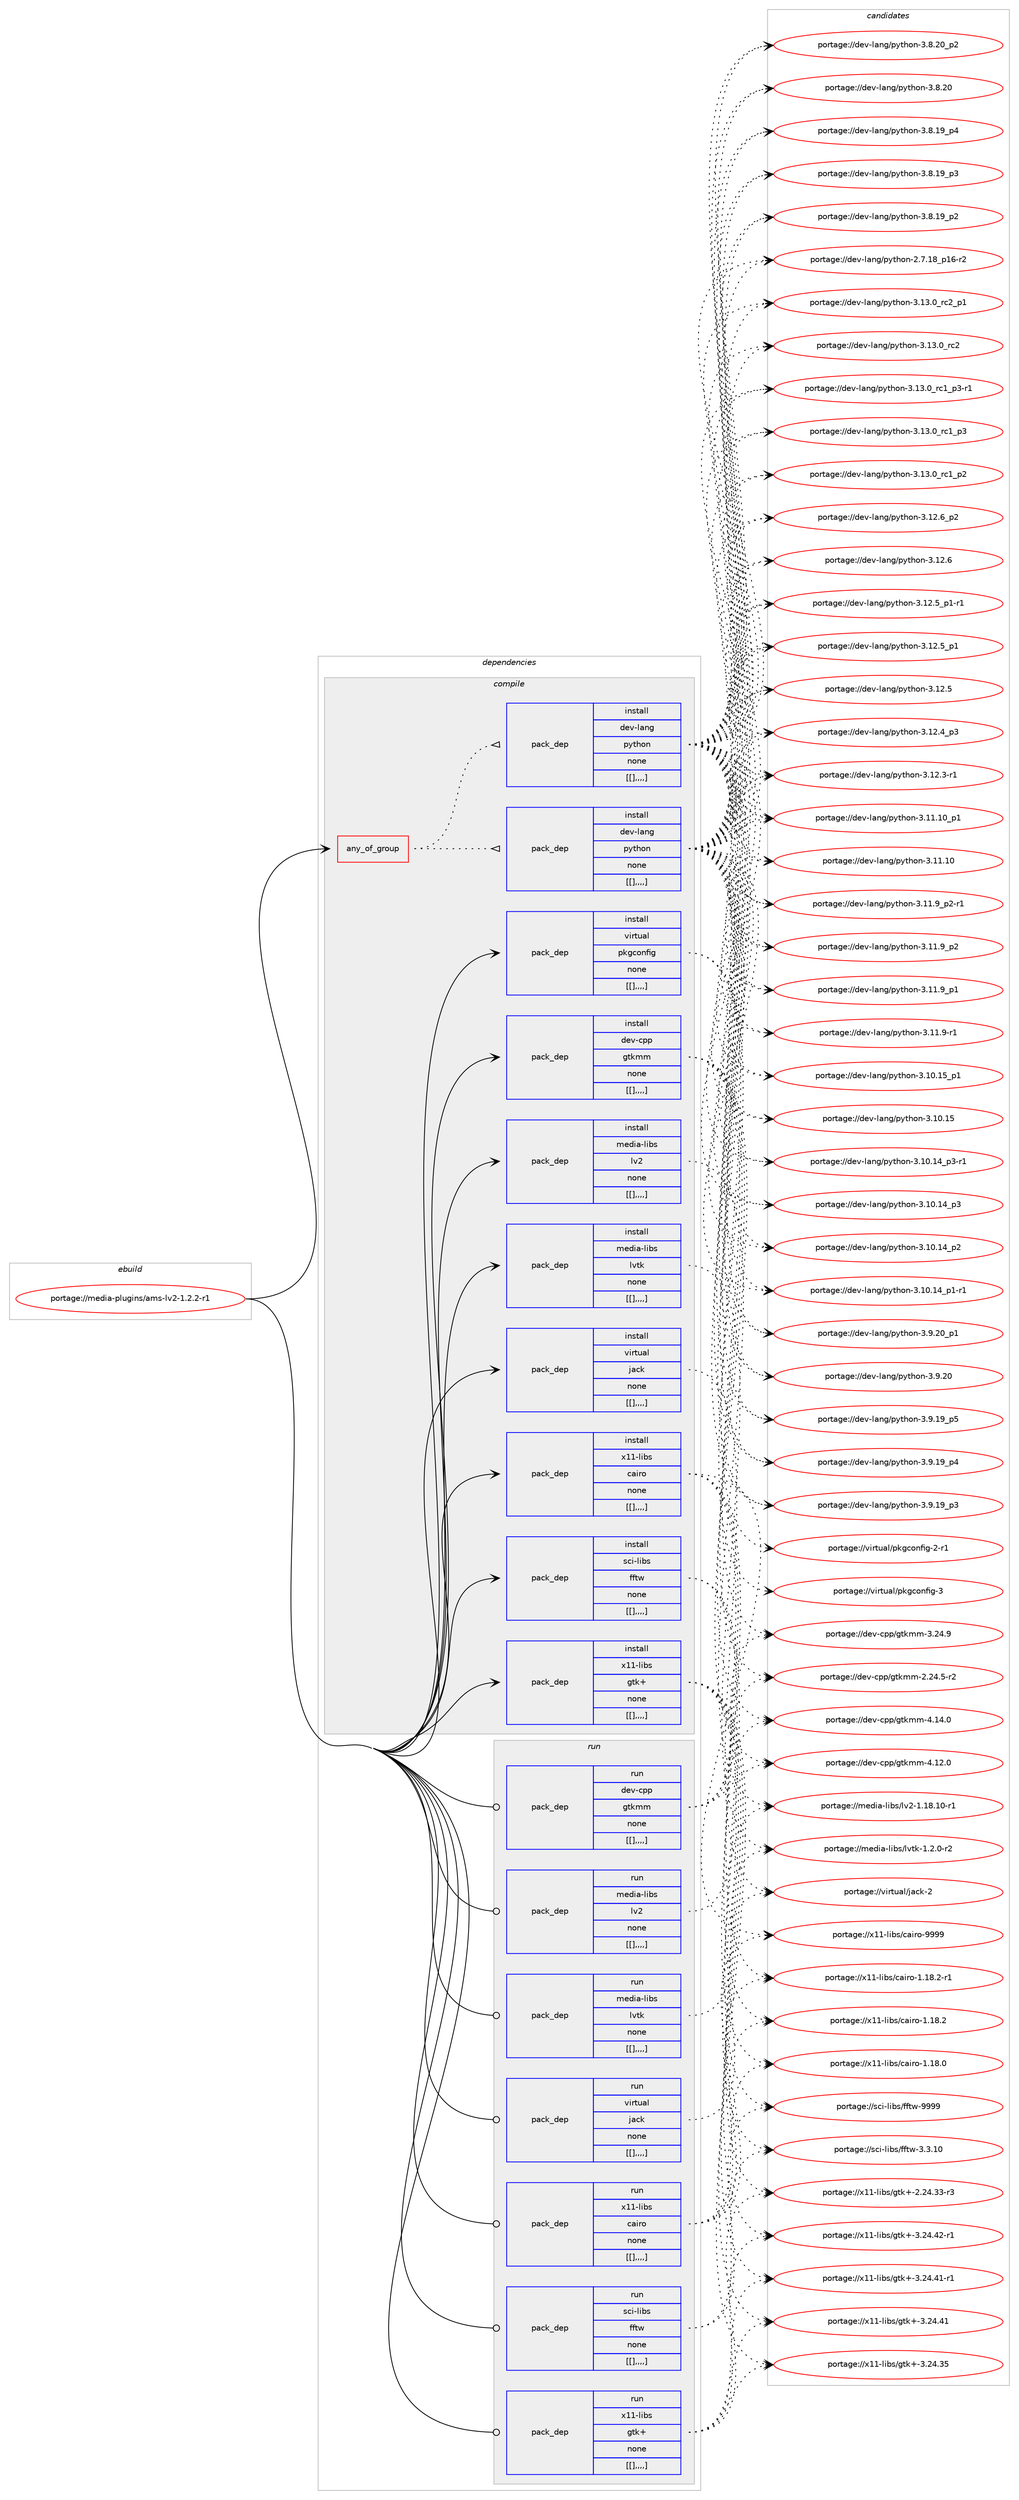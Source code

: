 digraph prolog {

# *************
# Graph options
# *************

newrank=true;
concentrate=true;
compound=true;
graph [rankdir=LR,fontname=Helvetica,fontsize=10,ranksep=1.5];#, ranksep=2.5, nodesep=0.2];
edge  [arrowhead=vee];
node  [fontname=Helvetica,fontsize=10];

# **********
# The ebuild
# **********

subgraph cluster_leftcol {
color=gray;
label=<<i>ebuild</i>>;
id [label="portage://media-plugins/ams-lv2-1.2.2-r1", color=red, width=4, href="../media-plugins/ams-lv2-1.2.2-r1.svg"];
}

# ****************
# The dependencies
# ****************

subgraph cluster_midcol {
color=gray;
label=<<i>dependencies</i>>;
subgraph cluster_compile {
fillcolor="#eeeeee";
style=filled;
label=<<i>compile</i>>;
subgraph any2268 {
dependency318291 [label=<<TABLE BORDER="0" CELLBORDER="1" CELLSPACING="0" CELLPADDING="4"><TR><TD CELLPADDING="10">any_of_group</TD></TR></TABLE>>, shape=none, color=red];subgraph pack233857 {
dependency318292 [label=<<TABLE BORDER="0" CELLBORDER="1" CELLSPACING="0" CELLPADDING="4" WIDTH="220"><TR><TD ROWSPAN="6" CELLPADDING="30">pack_dep</TD></TR><TR><TD WIDTH="110">install</TD></TR><TR><TD>dev-lang</TD></TR><TR><TD>python</TD></TR><TR><TD>none</TD></TR><TR><TD>[[],,,,]</TD></TR></TABLE>>, shape=none, color=blue];
}
dependency318291:e -> dependency318292:w [weight=20,style="dotted",arrowhead="oinv"];
subgraph pack233858 {
dependency318293 [label=<<TABLE BORDER="0" CELLBORDER="1" CELLSPACING="0" CELLPADDING="4" WIDTH="220"><TR><TD ROWSPAN="6" CELLPADDING="30">pack_dep</TD></TR><TR><TD WIDTH="110">install</TD></TR><TR><TD>dev-lang</TD></TR><TR><TD>python</TD></TR><TR><TD>none</TD></TR><TR><TD>[[],,,,]</TD></TR></TABLE>>, shape=none, color=blue];
}
dependency318291:e -> dependency318293:w [weight=20,style="dotted",arrowhead="oinv"];
}
id:e -> dependency318291:w [weight=20,style="solid",arrowhead="vee"];
subgraph pack233859 {
dependency318294 [label=<<TABLE BORDER="0" CELLBORDER="1" CELLSPACING="0" CELLPADDING="4" WIDTH="220"><TR><TD ROWSPAN="6" CELLPADDING="30">pack_dep</TD></TR><TR><TD WIDTH="110">install</TD></TR><TR><TD>dev-cpp</TD></TR><TR><TD>gtkmm</TD></TR><TR><TD>none</TD></TR><TR><TD>[[],,,,]</TD></TR></TABLE>>, shape=none, color=blue];
}
id:e -> dependency318294:w [weight=20,style="solid",arrowhead="vee"];
subgraph pack233860 {
dependency318295 [label=<<TABLE BORDER="0" CELLBORDER="1" CELLSPACING="0" CELLPADDING="4" WIDTH="220"><TR><TD ROWSPAN="6" CELLPADDING="30">pack_dep</TD></TR><TR><TD WIDTH="110">install</TD></TR><TR><TD>media-libs</TD></TR><TR><TD>lv2</TD></TR><TR><TD>none</TD></TR><TR><TD>[[],,,,]</TD></TR></TABLE>>, shape=none, color=blue];
}
id:e -> dependency318295:w [weight=20,style="solid",arrowhead="vee"];
subgraph pack233861 {
dependency318296 [label=<<TABLE BORDER="0" CELLBORDER="1" CELLSPACING="0" CELLPADDING="4" WIDTH="220"><TR><TD ROWSPAN="6" CELLPADDING="30">pack_dep</TD></TR><TR><TD WIDTH="110">install</TD></TR><TR><TD>media-libs</TD></TR><TR><TD>lvtk</TD></TR><TR><TD>none</TD></TR><TR><TD>[[],,,,]</TD></TR></TABLE>>, shape=none, color=blue];
}
id:e -> dependency318296:w [weight=20,style="solid",arrowhead="vee"];
subgraph pack233862 {
dependency318297 [label=<<TABLE BORDER="0" CELLBORDER="1" CELLSPACING="0" CELLPADDING="4" WIDTH="220"><TR><TD ROWSPAN="6" CELLPADDING="30">pack_dep</TD></TR><TR><TD WIDTH="110">install</TD></TR><TR><TD>sci-libs</TD></TR><TR><TD>fftw</TD></TR><TR><TD>none</TD></TR><TR><TD>[[],,,,]</TD></TR></TABLE>>, shape=none, color=blue];
}
id:e -> dependency318297:w [weight=20,style="solid",arrowhead="vee"];
subgraph pack233863 {
dependency318298 [label=<<TABLE BORDER="0" CELLBORDER="1" CELLSPACING="0" CELLPADDING="4" WIDTH="220"><TR><TD ROWSPAN="6" CELLPADDING="30">pack_dep</TD></TR><TR><TD WIDTH="110">install</TD></TR><TR><TD>virtual</TD></TR><TR><TD>jack</TD></TR><TR><TD>none</TD></TR><TR><TD>[[],,,,]</TD></TR></TABLE>>, shape=none, color=blue];
}
id:e -> dependency318298:w [weight=20,style="solid",arrowhead="vee"];
subgraph pack233864 {
dependency318299 [label=<<TABLE BORDER="0" CELLBORDER="1" CELLSPACING="0" CELLPADDING="4" WIDTH="220"><TR><TD ROWSPAN="6" CELLPADDING="30">pack_dep</TD></TR><TR><TD WIDTH="110">install</TD></TR><TR><TD>virtual</TD></TR><TR><TD>pkgconfig</TD></TR><TR><TD>none</TD></TR><TR><TD>[[],,,,]</TD></TR></TABLE>>, shape=none, color=blue];
}
id:e -> dependency318299:w [weight=20,style="solid",arrowhead="vee"];
subgraph pack233865 {
dependency318300 [label=<<TABLE BORDER="0" CELLBORDER="1" CELLSPACING="0" CELLPADDING="4" WIDTH="220"><TR><TD ROWSPAN="6" CELLPADDING="30">pack_dep</TD></TR><TR><TD WIDTH="110">install</TD></TR><TR><TD>x11-libs</TD></TR><TR><TD>cairo</TD></TR><TR><TD>none</TD></TR><TR><TD>[[],,,,]</TD></TR></TABLE>>, shape=none, color=blue];
}
id:e -> dependency318300:w [weight=20,style="solid",arrowhead="vee"];
subgraph pack233866 {
dependency318301 [label=<<TABLE BORDER="0" CELLBORDER="1" CELLSPACING="0" CELLPADDING="4" WIDTH="220"><TR><TD ROWSPAN="6" CELLPADDING="30">pack_dep</TD></TR><TR><TD WIDTH="110">install</TD></TR><TR><TD>x11-libs</TD></TR><TR><TD>gtk+</TD></TR><TR><TD>none</TD></TR><TR><TD>[[],,,,]</TD></TR></TABLE>>, shape=none, color=blue];
}
id:e -> dependency318301:w [weight=20,style="solid",arrowhead="vee"];
}
subgraph cluster_compileandrun {
fillcolor="#eeeeee";
style=filled;
label=<<i>compile and run</i>>;
}
subgraph cluster_run {
fillcolor="#eeeeee";
style=filled;
label=<<i>run</i>>;
subgraph pack233867 {
dependency318302 [label=<<TABLE BORDER="0" CELLBORDER="1" CELLSPACING="0" CELLPADDING="4" WIDTH="220"><TR><TD ROWSPAN="6" CELLPADDING="30">pack_dep</TD></TR><TR><TD WIDTH="110">run</TD></TR><TR><TD>dev-cpp</TD></TR><TR><TD>gtkmm</TD></TR><TR><TD>none</TD></TR><TR><TD>[[],,,,]</TD></TR></TABLE>>, shape=none, color=blue];
}
id:e -> dependency318302:w [weight=20,style="solid",arrowhead="odot"];
subgraph pack233868 {
dependency318303 [label=<<TABLE BORDER="0" CELLBORDER="1" CELLSPACING="0" CELLPADDING="4" WIDTH="220"><TR><TD ROWSPAN="6" CELLPADDING="30">pack_dep</TD></TR><TR><TD WIDTH="110">run</TD></TR><TR><TD>media-libs</TD></TR><TR><TD>lv2</TD></TR><TR><TD>none</TD></TR><TR><TD>[[],,,,]</TD></TR></TABLE>>, shape=none, color=blue];
}
id:e -> dependency318303:w [weight=20,style="solid",arrowhead="odot"];
subgraph pack233869 {
dependency318304 [label=<<TABLE BORDER="0" CELLBORDER="1" CELLSPACING="0" CELLPADDING="4" WIDTH="220"><TR><TD ROWSPAN="6" CELLPADDING="30">pack_dep</TD></TR><TR><TD WIDTH="110">run</TD></TR><TR><TD>media-libs</TD></TR><TR><TD>lvtk</TD></TR><TR><TD>none</TD></TR><TR><TD>[[],,,,]</TD></TR></TABLE>>, shape=none, color=blue];
}
id:e -> dependency318304:w [weight=20,style="solid",arrowhead="odot"];
subgraph pack233870 {
dependency318305 [label=<<TABLE BORDER="0" CELLBORDER="1" CELLSPACING="0" CELLPADDING="4" WIDTH="220"><TR><TD ROWSPAN="6" CELLPADDING="30">pack_dep</TD></TR><TR><TD WIDTH="110">run</TD></TR><TR><TD>sci-libs</TD></TR><TR><TD>fftw</TD></TR><TR><TD>none</TD></TR><TR><TD>[[],,,,]</TD></TR></TABLE>>, shape=none, color=blue];
}
id:e -> dependency318305:w [weight=20,style="solid",arrowhead="odot"];
subgraph pack233871 {
dependency318306 [label=<<TABLE BORDER="0" CELLBORDER="1" CELLSPACING="0" CELLPADDING="4" WIDTH="220"><TR><TD ROWSPAN="6" CELLPADDING="30">pack_dep</TD></TR><TR><TD WIDTH="110">run</TD></TR><TR><TD>virtual</TD></TR><TR><TD>jack</TD></TR><TR><TD>none</TD></TR><TR><TD>[[],,,,]</TD></TR></TABLE>>, shape=none, color=blue];
}
id:e -> dependency318306:w [weight=20,style="solid",arrowhead="odot"];
subgraph pack233872 {
dependency318307 [label=<<TABLE BORDER="0" CELLBORDER="1" CELLSPACING="0" CELLPADDING="4" WIDTH="220"><TR><TD ROWSPAN="6" CELLPADDING="30">pack_dep</TD></TR><TR><TD WIDTH="110">run</TD></TR><TR><TD>x11-libs</TD></TR><TR><TD>cairo</TD></TR><TR><TD>none</TD></TR><TR><TD>[[],,,,]</TD></TR></TABLE>>, shape=none, color=blue];
}
id:e -> dependency318307:w [weight=20,style="solid",arrowhead="odot"];
subgraph pack233873 {
dependency318308 [label=<<TABLE BORDER="0" CELLBORDER="1" CELLSPACING="0" CELLPADDING="4" WIDTH="220"><TR><TD ROWSPAN="6" CELLPADDING="30">pack_dep</TD></TR><TR><TD WIDTH="110">run</TD></TR><TR><TD>x11-libs</TD></TR><TR><TD>gtk+</TD></TR><TR><TD>none</TD></TR><TR><TD>[[],,,,]</TD></TR></TABLE>>, shape=none, color=blue];
}
id:e -> dependency318308:w [weight=20,style="solid",arrowhead="odot"];
}
}

# **************
# The candidates
# **************

subgraph cluster_choices {
rank=same;
color=gray;
label=<<i>candidates</i>>;

subgraph choice233857 {
color=black;
nodesep=1;
choice100101118451089711010347112121116104111110455146495146489511499509511249 [label="portage://dev-lang/python-3.13.0_rc2_p1", color=red, width=4,href="../dev-lang/python-3.13.0_rc2_p1.svg"];
choice10010111845108971101034711212111610411111045514649514648951149950 [label="portage://dev-lang/python-3.13.0_rc2", color=red, width=4,href="../dev-lang/python-3.13.0_rc2.svg"];
choice1001011184510897110103471121211161041111104551464951464895114994995112514511449 [label="portage://dev-lang/python-3.13.0_rc1_p3-r1", color=red, width=4,href="../dev-lang/python-3.13.0_rc1_p3-r1.svg"];
choice100101118451089711010347112121116104111110455146495146489511499499511251 [label="portage://dev-lang/python-3.13.0_rc1_p3", color=red, width=4,href="../dev-lang/python-3.13.0_rc1_p3.svg"];
choice100101118451089711010347112121116104111110455146495146489511499499511250 [label="portage://dev-lang/python-3.13.0_rc1_p2", color=red, width=4,href="../dev-lang/python-3.13.0_rc1_p2.svg"];
choice100101118451089711010347112121116104111110455146495046549511250 [label="portage://dev-lang/python-3.12.6_p2", color=red, width=4,href="../dev-lang/python-3.12.6_p2.svg"];
choice10010111845108971101034711212111610411111045514649504654 [label="portage://dev-lang/python-3.12.6", color=red, width=4,href="../dev-lang/python-3.12.6.svg"];
choice1001011184510897110103471121211161041111104551464950465395112494511449 [label="portage://dev-lang/python-3.12.5_p1-r1", color=red, width=4,href="../dev-lang/python-3.12.5_p1-r1.svg"];
choice100101118451089711010347112121116104111110455146495046539511249 [label="portage://dev-lang/python-3.12.5_p1", color=red, width=4,href="../dev-lang/python-3.12.5_p1.svg"];
choice10010111845108971101034711212111610411111045514649504653 [label="portage://dev-lang/python-3.12.5", color=red, width=4,href="../dev-lang/python-3.12.5.svg"];
choice100101118451089711010347112121116104111110455146495046529511251 [label="portage://dev-lang/python-3.12.4_p3", color=red, width=4,href="../dev-lang/python-3.12.4_p3.svg"];
choice100101118451089711010347112121116104111110455146495046514511449 [label="portage://dev-lang/python-3.12.3-r1", color=red, width=4,href="../dev-lang/python-3.12.3-r1.svg"];
choice10010111845108971101034711212111610411111045514649494649489511249 [label="portage://dev-lang/python-3.11.10_p1", color=red, width=4,href="../dev-lang/python-3.11.10_p1.svg"];
choice1001011184510897110103471121211161041111104551464949464948 [label="portage://dev-lang/python-3.11.10", color=red, width=4,href="../dev-lang/python-3.11.10.svg"];
choice1001011184510897110103471121211161041111104551464949465795112504511449 [label="portage://dev-lang/python-3.11.9_p2-r1", color=red, width=4,href="../dev-lang/python-3.11.9_p2-r1.svg"];
choice100101118451089711010347112121116104111110455146494946579511250 [label="portage://dev-lang/python-3.11.9_p2", color=red, width=4,href="../dev-lang/python-3.11.9_p2.svg"];
choice100101118451089711010347112121116104111110455146494946579511249 [label="portage://dev-lang/python-3.11.9_p1", color=red, width=4,href="../dev-lang/python-3.11.9_p1.svg"];
choice100101118451089711010347112121116104111110455146494946574511449 [label="portage://dev-lang/python-3.11.9-r1", color=red, width=4,href="../dev-lang/python-3.11.9-r1.svg"];
choice10010111845108971101034711212111610411111045514649484649539511249 [label="portage://dev-lang/python-3.10.15_p1", color=red, width=4,href="../dev-lang/python-3.10.15_p1.svg"];
choice1001011184510897110103471121211161041111104551464948464953 [label="portage://dev-lang/python-3.10.15", color=red, width=4,href="../dev-lang/python-3.10.15.svg"];
choice100101118451089711010347112121116104111110455146494846495295112514511449 [label="portage://dev-lang/python-3.10.14_p3-r1", color=red, width=4,href="../dev-lang/python-3.10.14_p3-r1.svg"];
choice10010111845108971101034711212111610411111045514649484649529511251 [label="portage://dev-lang/python-3.10.14_p3", color=red, width=4,href="../dev-lang/python-3.10.14_p3.svg"];
choice10010111845108971101034711212111610411111045514649484649529511250 [label="portage://dev-lang/python-3.10.14_p2", color=red, width=4,href="../dev-lang/python-3.10.14_p2.svg"];
choice100101118451089711010347112121116104111110455146494846495295112494511449 [label="portage://dev-lang/python-3.10.14_p1-r1", color=red, width=4,href="../dev-lang/python-3.10.14_p1-r1.svg"];
choice100101118451089711010347112121116104111110455146574650489511249 [label="portage://dev-lang/python-3.9.20_p1", color=red, width=4,href="../dev-lang/python-3.9.20_p1.svg"];
choice10010111845108971101034711212111610411111045514657465048 [label="portage://dev-lang/python-3.9.20", color=red, width=4,href="../dev-lang/python-3.9.20.svg"];
choice100101118451089711010347112121116104111110455146574649579511253 [label="portage://dev-lang/python-3.9.19_p5", color=red, width=4,href="../dev-lang/python-3.9.19_p5.svg"];
choice100101118451089711010347112121116104111110455146574649579511252 [label="portage://dev-lang/python-3.9.19_p4", color=red, width=4,href="../dev-lang/python-3.9.19_p4.svg"];
choice100101118451089711010347112121116104111110455146574649579511251 [label="portage://dev-lang/python-3.9.19_p3", color=red, width=4,href="../dev-lang/python-3.9.19_p3.svg"];
choice100101118451089711010347112121116104111110455146564650489511250 [label="portage://dev-lang/python-3.8.20_p2", color=red, width=4,href="../dev-lang/python-3.8.20_p2.svg"];
choice10010111845108971101034711212111610411111045514656465048 [label="portage://dev-lang/python-3.8.20", color=red, width=4,href="../dev-lang/python-3.8.20.svg"];
choice100101118451089711010347112121116104111110455146564649579511252 [label="portage://dev-lang/python-3.8.19_p4", color=red, width=4,href="../dev-lang/python-3.8.19_p4.svg"];
choice100101118451089711010347112121116104111110455146564649579511251 [label="portage://dev-lang/python-3.8.19_p3", color=red, width=4,href="../dev-lang/python-3.8.19_p3.svg"];
choice100101118451089711010347112121116104111110455146564649579511250 [label="portage://dev-lang/python-3.8.19_p2", color=red, width=4,href="../dev-lang/python-3.8.19_p2.svg"];
choice100101118451089711010347112121116104111110455046554649569511249544511450 [label="portage://dev-lang/python-2.7.18_p16-r2", color=red, width=4,href="../dev-lang/python-2.7.18_p16-r2.svg"];
dependency318292:e -> choice100101118451089711010347112121116104111110455146495146489511499509511249:w [style=dotted,weight="100"];
dependency318292:e -> choice10010111845108971101034711212111610411111045514649514648951149950:w [style=dotted,weight="100"];
dependency318292:e -> choice1001011184510897110103471121211161041111104551464951464895114994995112514511449:w [style=dotted,weight="100"];
dependency318292:e -> choice100101118451089711010347112121116104111110455146495146489511499499511251:w [style=dotted,weight="100"];
dependency318292:e -> choice100101118451089711010347112121116104111110455146495146489511499499511250:w [style=dotted,weight="100"];
dependency318292:e -> choice100101118451089711010347112121116104111110455146495046549511250:w [style=dotted,weight="100"];
dependency318292:e -> choice10010111845108971101034711212111610411111045514649504654:w [style=dotted,weight="100"];
dependency318292:e -> choice1001011184510897110103471121211161041111104551464950465395112494511449:w [style=dotted,weight="100"];
dependency318292:e -> choice100101118451089711010347112121116104111110455146495046539511249:w [style=dotted,weight="100"];
dependency318292:e -> choice10010111845108971101034711212111610411111045514649504653:w [style=dotted,weight="100"];
dependency318292:e -> choice100101118451089711010347112121116104111110455146495046529511251:w [style=dotted,weight="100"];
dependency318292:e -> choice100101118451089711010347112121116104111110455146495046514511449:w [style=dotted,weight="100"];
dependency318292:e -> choice10010111845108971101034711212111610411111045514649494649489511249:w [style=dotted,weight="100"];
dependency318292:e -> choice1001011184510897110103471121211161041111104551464949464948:w [style=dotted,weight="100"];
dependency318292:e -> choice1001011184510897110103471121211161041111104551464949465795112504511449:w [style=dotted,weight="100"];
dependency318292:e -> choice100101118451089711010347112121116104111110455146494946579511250:w [style=dotted,weight="100"];
dependency318292:e -> choice100101118451089711010347112121116104111110455146494946579511249:w [style=dotted,weight="100"];
dependency318292:e -> choice100101118451089711010347112121116104111110455146494946574511449:w [style=dotted,weight="100"];
dependency318292:e -> choice10010111845108971101034711212111610411111045514649484649539511249:w [style=dotted,weight="100"];
dependency318292:e -> choice1001011184510897110103471121211161041111104551464948464953:w [style=dotted,weight="100"];
dependency318292:e -> choice100101118451089711010347112121116104111110455146494846495295112514511449:w [style=dotted,weight="100"];
dependency318292:e -> choice10010111845108971101034711212111610411111045514649484649529511251:w [style=dotted,weight="100"];
dependency318292:e -> choice10010111845108971101034711212111610411111045514649484649529511250:w [style=dotted,weight="100"];
dependency318292:e -> choice100101118451089711010347112121116104111110455146494846495295112494511449:w [style=dotted,weight="100"];
dependency318292:e -> choice100101118451089711010347112121116104111110455146574650489511249:w [style=dotted,weight="100"];
dependency318292:e -> choice10010111845108971101034711212111610411111045514657465048:w [style=dotted,weight="100"];
dependency318292:e -> choice100101118451089711010347112121116104111110455146574649579511253:w [style=dotted,weight="100"];
dependency318292:e -> choice100101118451089711010347112121116104111110455146574649579511252:w [style=dotted,weight="100"];
dependency318292:e -> choice100101118451089711010347112121116104111110455146574649579511251:w [style=dotted,weight="100"];
dependency318292:e -> choice100101118451089711010347112121116104111110455146564650489511250:w [style=dotted,weight="100"];
dependency318292:e -> choice10010111845108971101034711212111610411111045514656465048:w [style=dotted,weight="100"];
dependency318292:e -> choice100101118451089711010347112121116104111110455146564649579511252:w [style=dotted,weight="100"];
dependency318292:e -> choice100101118451089711010347112121116104111110455146564649579511251:w [style=dotted,weight="100"];
dependency318292:e -> choice100101118451089711010347112121116104111110455146564649579511250:w [style=dotted,weight="100"];
dependency318292:e -> choice100101118451089711010347112121116104111110455046554649569511249544511450:w [style=dotted,weight="100"];
}
subgraph choice233858 {
color=black;
nodesep=1;
choice100101118451089711010347112121116104111110455146495146489511499509511249 [label="portage://dev-lang/python-3.13.0_rc2_p1", color=red, width=4,href="../dev-lang/python-3.13.0_rc2_p1.svg"];
choice10010111845108971101034711212111610411111045514649514648951149950 [label="portage://dev-lang/python-3.13.0_rc2", color=red, width=4,href="../dev-lang/python-3.13.0_rc2.svg"];
choice1001011184510897110103471121211161041111104551464951464895114994995112514511449 [label="portage://dev-lang/python-3.13.0_rc1_p3-r1", color=red, width=4,href="../dev-lang/python-3.13.0_rc1_p3-r1.svg"];
choice100101118451089711010347112121116104111110455146495146489511499499511251 [label="portage://dev-lang/python-3.13.0_rc1_p3", color=red, width=4,href="../dev-lang/python-3.13.0_rc1_p3.svg"];
choice100101118451089711010347112121116104111110455146495146489511499499511250 [label="portage://dev-lang/python-3.13.0_rc1_p2", color=red, width=4,href="../dev-lang/python-3.13.0_rc1_p2.svg"];
choice100101118451089711010347112121116104111110455146495046549511250 [label="portage://dev-lang/python-3.12.6_p2", color=red, width=4,href="../dev-lang/python-3.12.6_p2.svg"];
choice10010111845108971101034711212111610411111045514649504654 [label="portage://dev-lang/python-3.12.6", color=red, width=4,href="../dev-lang/python-3.12.6.svg"];
choice1001011184510897110103471121211161041111104551464950465395112494511449 [label="portage://dev-lang/python-3.12.5_p1-r1", color=red, width=4,href="../dev-lang/python-3.12.5_p1-r1.svg"];
choice100101118451089711010347112121116104111110455146495046539511249 [label="portage://dev-lang/python-3.12.5_p1", color=red, width=4,href="../dev-lang/python-3.12.5_p1.svg"];
choice10010111845108971101034711212111610411111045514649504653 [label="portage://dev-lang/python-3.12.5", color=red, width=4,href="../dev-lang/python-3.12.5.svg"];
choice100101118451089711010347112121116104111110455146495046529511251 [label="portage://dev-lang/python-3.12.4_p3", color=red, width=4,href="../dev-lang/python-3.12.4_p3.svg"];
choice100101118451089711010347112121116104111110455146495046514511449 [label="portage://dev-lang/python-3.12.3-r1", color=red, width=4,href="../dev-lang/python-3.12.3-r1.svg"];
choice10010111845108971101034711212111610411111045514649494649489511249 [label="portage://dev-lang/python-3.11.10_p1", color=red, width=4,href="../dev-lang/python-3.11.10_p1.svg"];
choice1001011184510897110103471121211161041111104551464949464948 [label="portage://dev-lang/python-3.11.10", color=red, width=4,href="../dev-lang/python-3.11.10.svg"];
choice1001011184510897110103471121211161041111104551464949465795112504511449 [label="portage://dev-lang/python-3.11.9_p2-r1", color=red, width=4,href="../dev-lang/python-3.11.9_p2-r1.svg"];
choice100101118451089711010347112121116104111110455146494946579511250 [label="portage://dev-lang/python-3.11.9_p2", color=red, width=4,href="../dev-lang/python-3.11.9_p2.svg"];
choice100101118451089711010347112121116104111110455146494946579511249 [label="portage://dev-lang/python-3.11.9_p1", color=red, width=4,href="../dev-lang/python-3.11.9_p1.svg"];
choice100101118451089711010347112121116104111110455146494946574511449 [label="portage://dev-lang/python-3.11.9-r1", color=red, width=4,href="../dev-lang/python-3.11.9-r1.svg"];
choice10010111845108971101034711212111610411111045514649484649539511249 [label="portage://dev-lang/python-3.10.15_p1", color=red, width=4,href="../dev-lang/python-3.10.15_p1.svg"];
choice1001011184510897110103471121211161041111104551464948464953 [label="portage://dev-lang/python-3.10.15", color=red, width=4,href="../dev-lang/python-3.10.15.svg"];
choice100101118451089711010347112121116104111110455146494846495295112514511449 [label="portage://dev-lang/python-3.10.14_p3-r1", color=red, width=4,href="../dev-lang/python-3.10.14_p3-r1.svg"];
choice10010111845108971101034711212111610411111045514649484649529511251 [label="portage://dev-lang/python-3.10.14_p3", color=red, width=4,href="../dev-lang/python-3.10.14_p3.svg"];
choice10010111845108971101034711212111610411111045514649484649529511250 [label="portage://dev-lang/python-3.10.14_p2", color=red, width=4,href="../dev-lang/python-3.10.14_p2.svg"];
choice100101118451089711010347112121116104111110455146494846495295112494511449 [label="portage://dev-lang/python-3.10.14_p1-r1", color=red, width=4,href="../dev-lang/python-3.10.14_p1-r1.svg"];
choice100101118451089711010347112121116104111110455146574650489511249 [label="portage://dev-lang/python-3.9.20_p1", color=red, width=4,href="../dev-lang/python-3.9.20_p1.svg"];
choice10010111845108971101034711212111610411111045514657465048 [label="portage://dev-lang/python-3.9.20", color=red, width=4,href="../dev-lang/python-3.9.20.svg"];
choice100101118451089711010347112121116104111110455146574649579511253 [label="portage://dev-lang/python-3.9.19_p5", color=red, width=4,href="../dev-lang/python-3.9.19_p5.svg"];
choice100101118451089711010347112121116104111110455146574649579511252 [label="portage://dev-lang/python-3.9.19_p4", color=red, width=4,href="../dev-lang/python-3.9.19_p4.svg"];
choice100101118451089711010347112121116104111110455146574649579511251 [label="portage://dev-lang/python-3.9.19_p3", color=red, width=4,href="../dev-lang/python-3.9.19_p3.svg"];
choice100101118451089711010347112121116104111110455146564650489511250 [label="portage://dev-lang/python-3.8.20_p2", color=red, width=4,href="../dev-lang/python-3.8.20_p2.svg"];
choice10010111845108971101034711212111610411111045514656465048 [label="portage://dev-lang/python-3.8.20", color=red, width=4,href="../dev-lang/python-3.8.20.svg"];
choice100101118451089711010347112121116104111110455146564649579511252 [label="portage://dev-lang/python-3.8.19_p4", color=red, width=4,href="../dev-lang/python-3.8.19_p4.svg"];
choice100101118451089711010347112121116104111110455146564649579511251 [label="portage://dev-lang/python-3.8.19_p3", color=red, width=4,href="../dev-lang/python-3.8.19_p3.svg"];
choice100101118451089711010347112121116104111110455146564649579511250 [label="portage://dev-lang/python-3.8.19_p2", color=red, width=4,href="../dev-lang/python-3.8.19_p2.svg"];
choice100101118451089711010347112121116104111110455046554649569511249544511450 [label="portage://dev-lang/python-2.7.18_p16-r2", color=red, width=4,href="../dev-lang/python-2.7.18_p16-r2.svg"];
dependency318293:e -> choice100101118451089711010347112121116104111110455146495146489511499509511249:w [style=dotted,weight="100"];
dependency318293:e -> choice10010111845108971101034711212111610411111045514649514648951149950:w [style=dotted,weight="100"];
dependency318293:e -> choice1001011184510897110103471121211161041111104551464951464895114994995112514511449:w [style=dotted,weight="100"];
dependency318293:e -> choice100101118451089711010347112121116104111110455146495146489511499499511251:w [style=dotted,weight="100"];
dependency318293:e -> choice100101118451089711010347112121116104111110455146495146489511499499511250:w [style=dotted,weight="100"];
dependency318293:e -> choice100101118451089711010347112121116104111110455146495046549511250:w [style=dotted,weight="100"];
dependency318293:e -> choice10010111845108971101034711212111610411111045514649504654:w [style=dotted,weight="100"];
dependency318293:e -> choice1001011184510897110103471121211161041111104551464950465395112494511449:w [style=dotted,weight="100"];
dependency318293:e -> choice100101118451089711010347112121116104111110455146495046539511249:w [style=dotted,weight="100"];
dependency318293:e -> choice10010111845108971101034711212111610411111045514649504653:w [style=dotted,weight="100"];
dependency318293:e -> choice100101118451089711010347112121116104111110455146495046529511251:w [style=dotted,weight="100"];
dependency318293:e -> choice100101118451089711010347112121116104111110455146495046514511449:w [style=dotted,weight="100"];
dependency318293:e -> choice10010111845108971101034711212111610411111045514649494649489511249:w [style=dotted,weight="100"];
dependency318293:e -> choice1001011184510897110103471121211161041111104551464949464948:w [style=dotted,weight="100"];
dependency318293:e -> choice1001011184510897110103471121211161041111104551464949465795112504511449:w [style=dotted,weight="100"];
dependency318293:e -> choice100101118451089711010347112121116104111110455146494946579511250:w [style=dotted,weight="100"];
dependency318293:e -> choice100101118451089711010347112121116104111110455146494946579511249:w [style=dotted,weight="100"];
dependency318293:e -> choice100101118451089711010347112121116104111110455146494946574511449:w [style=dotted,weight="100"];
dependency318293:e -> choice10010111845108971101034711212111610411111045514649484649539511249:w [style=dotted,weight="100"];
dependency318293:e -> choice1001011184510897110103471121211161041111104551464948464953:w [style=dotted,weight="100"];
dependency318293:e -> choice100101118451089711010347112121116104111110455146494846495295112514511449:w [style=dotted,weight="100"];
dependency318293:e -> choice10010111845108971101034711212111610411111045514649484649529511251:w [style=dotted,weight="100"];
dependency318293:e -> choice10010111845108971101034711212111610411111045514649484649529511250:w [style=dotted,weight="100"];
dependency318293:e -> choice100101118451089711010347112121116104111110455146494846495295112494511449:w [style=dotted,weight="100"];
dependency318293:e -> choice100101118451089711010347112121116104111110455146574650489511249:w [style=dotted,weight="100"];
dependency318293:e -> choice10010111845108971101034711212111610411111045514657465048:w [style=dotted,weight="100"];
dependency318293:e -> choice100101118451089711010347112121116104111110455146574649579511253:w [style=dotted,weight="100"];
dependency318293:e -> choice100101118451089711010347112121116104111110455146574649579511252:w [style=dotted,weight="100"];
dependency318293:e -> choice100101118451089711010347112121116104111110455146574649579511251:w [style=dotted,weight="100"];
dependency318293:e -> choice100101118451089711010347112121116104111110455146564650489511250:w [style=dotted,weight="100"];
dependency318293:e -> choice10010111845108971101034711212111610411111045514656465048:w [style=dotted,weight="100"];
dependency318293:e -> choice100101118451089711010347112121116104111110455146564649579511252:w [style=dotted,weight="100"];
dependency318293:e -> choice100101118451089711010347112121116104111110455146564649579511251:w [style=dotted,weight="100"];
dependency318293:e -> choice100101118451089711010347112121116104111110455146564649579511250:w [style=dotted,weight="100"];
dependency318293:e -> choice100101118451089711010347112121116104111110455046554649569511249544511450:w [style=dotted,weight="100"];
}
subgraph choice233859 {
color=black;
nodesep=1;
choice10010111845991121124710311610710910945524649524648 [label="portage://dev-cpp/gtkmm-4.14.0", color=red, width=4,href="../dev-cpp/gtkmm-4.14.0.svg"];
choice10010111845991121124710311610710910945524649504648 [label="portage://dev-cpp/gtkmm-4.12.0", color=red, width=4,href="../dev-cpp/gtkmm-4.12.0.svg"];
choice10010111845991121124710311610710910945514650524657 [label="portage://dev-cpp/gtkmm-3.24.9", color=red, width=4,href="../dev-cpp/gtkmm-3.24.9.svg"];
choice100101118459911211247103116107109109455046505246534511450 [label="portage://dev-cpp/gtkmm-2.24.5-r2", color=red, width=4,href="../dev-cpp/gtkmm-2.24.5-r2.svg"];
dependency318294:e -> choice10010111845991121124710311610710910945524649524648:w [style=dotted,weight="100"];
dependency318294:e -> choice10010111845991121124710311610710910945524649504648:w [style=dotted,weight="100"];
dependency318294:e -> choice10010111845991121124710311610710910945514650524657:w [style=dotted,weight="100"];
dependency318294:e -> choice100101118459911211247103116107109109455046505246534511450:w [style=dotted,weight="100"];
}
subgraph choice233860 {
color=black;
nodesep=1;
choice109101100105974510810598115471081185045494649564649484511449 [label="portage://media-libs/lv2-1.18.10-r1", color=red, width=4,href="../media-libs/lv2-1.18.10-r1.svg"];
dependency318295:e -> choice109101100105974510810598115471081185045494649564649484511449:w [style=dotted,weight="100"];
}
subgraph choice233861 {
color=black;
nodesep=1;
choice109101100105974510810598115471081181161074549465046484511450 [label="portage://media-libs/lvtk-1.2.0-r2", color=red, width=4,href="../media-libs/lvtk-1.2.0-r2.svg"];
dependency318296:e -> choice109101100105974510810598115471081181161074549465046484511450:w [style=dotted,weight="100"];
}
subgraph choice233862 {
color=black;
nodesep=1;
choice115991054510810598115471021021161194557575757 [label="portage://sci-libs/fftw-9999", color=red, width=4,href="../sci-libs/fftw-9999.svg"];
choice1159910545108105981154710210211611945514651464948 [label="portage://sci-libs/fftw-3.3.10", color=red, width=4,href="../sci-libs/fftw-3.3.10.svg"];
dependency318297:e -> choice115991054510810598115471021021161194557575757:w [style=dotted,weight="100"];
dependency318297:e -> choice1159910545108105981154710210211611945514651464948:w [style=dotted,weight="100"];
}
subgraph choice233863 {
color=black;
nodesep=1;
choice118105114116117971084710697991074550 [label="portage://virtual/jack-2", color=red, width=4,href="../virtual/jack-2.svg"];
dependency318298:e -> choice118105114116117971084710697991074550:w [style=dotted,weight="100"];
}
subgraph choice233864 {
color=black;
nodesep=1;
choice1181051141161179710847112107103991111101021051034551 [label="portage://virtual/pkgconfig-3", color=red, width=4,href="../virtual/pkgconfig-3.svg"];
choice11810511411611797108471121071039911111010210510345504511449 [label="portage://virtual/pkgconfig-2-r1", color=red, width=4,href="../virtual/pkgconfig-2-r1.svg"];
dependency318299:e -> choice1181051141161179710847112107103991111101021051034551:w [style=dotted,weight="100"];
dependency318299:e -> choice11810511411611797108471121071039911111010210510345504511449:w [style=dotted,weight="100"];
}
subgraph choice233865 {
color=black;
nodesep=1;
choice120494945108105981154799971051141114557575757 [label="portage://x11-libs/cairo-9999", color=red, width=4,href="../x11-libs/cairo-9999.svg"];
choice12049494510810598115479997105114111454946495646504511449 [label="portage://x11-libs/cairo-1.18.2-r1", color=red, width=4,href="../x11-libs/cairo-1.18.2-r1.svg"];
choice1204949451081059811547999710511411145494649564650 [label="portage://x11-libs/cairo-1.18.2", color=red, width=4,href="../x11-libs/cairo-1.18.2.svg"];
choice1204949451081059811547999710511411145494649564648 [label="portage://x11-libs/cairo-1.18.0", color=red, width=4,href="../x11-libs/cairo-1.18.0.svg"];
dependency318300:e -> choice120494945108105981154799971051141114557575757:w [style=dotted,weight="100"];
dependency318300:e -> choice12049494510810598115479997105114111454946495646504511449:w [style=dotted,weight="100"];
dependency318300:e -> choice1204949451081059811547999710511411145494649564650:w [style=dotted,weight="100"];
dependency318300:e -> choice1204949451081059811547999710511411145494649564648:w [style=dotted,weight="100"];
}
subgraph choice233866 {
color=black;
nodesep=1;
choice12049494510810598115471031161074345514650524652504511449 [label="portage://x11-libs/gtk+-3.24.42-r1", color=red, width=4,href="../x11-libs/gtk+-3.24.42-r1.svg"];
choice12049494510810598115471031161074345514650524652494511449 [label="portage://x11-libs/gtk+-3.24.41-r1", color=red, width=4,href="../x11-libs/gtk+-3.24.41-r1.svg"];
choice1204949451081059811547103116107434551465052465249 [label="portage://x11-libs/gtk+-3.24.41", color=red, width=4,href="../x11-libs/gtk+-3.24.41.svg"];
choice1204949451081059811547103116107434551465052465153 [label="portage://x11-libs/gtk+-3.24.35", color=red, width=4,href="../x11-libs/gtk+-3.24.35.svg"];
choice12049494510810598115471031161074345504650524651514511451 [label="portage://x11-libs/gtk+-2.24.33-r3", color=red, width=4,href="../x11-libs/gtk+-2.24.33-r3.svg"];
dependency318301:e -> choice12049494510810598115471031161074345514650524652504511449:w [style=dotted,weight="100"];
dependency318301:e -> choice12049494510810598115471031161074345514650524652494511449:w [style=dotted,weight="100"];
dependency318301:e -> choice1204949451081059811547103116107434551465052465249:w [style=dotted,weight="100"];
dependency318301:e -> choice1204949451081059811547103116107434551465052465153:w [style=dotted,weight="100"];
dependency318301:e -> choice12049494510810598115471031161074345504650524651514511451:w [style=dotted,weight="100"];
}
subgraph choice233867 {
color=black;
nodesep=1;
choice10010111845991121124710311610710910945524649524648 [label="portage://dev-cpp/gtkmm-4.14.0", color=red, width=4,href="../dev-cpp/gtkmm-4.14.0.svg"];
choice10010111845991121124710311610710910945524649504648 [label="portage://dev-cpp/gtkmm-4.12.0", color=red, width=4,href="../dev-cpp/gtkmm-4.12.0.svg"];
choice10010111845991121124710311610710910945514650524657 [label="portage://dev-cpp/gtkmm-3.24.9", color=red, width=4,href="../dev-cpp/gtkmm-3.24.9.svg"];
choice100101118459911211247103116107109109455046505246534511450 [label="portage://dev-cpp/gtkmm-2.24.5-r2", color=red, width=4,href="../dev-cpp/gtkmm-2.24.5-r2.svg"];
dependency318302:e -> choice10010111845991121124710311610710910945524649524648:w [style=dotted,weight="100"];
dependency318302:e -> choice10010111845991121124710311610710910945524649504648:w [style=dotted,weight="100"];
dependency318302:e -> choice10010111845991121124710311610710910945514650524657:w [style=dotted,weight="100"];
dependency318302:e -> choice100101118459911211247103116107109109455046505246534511450:w [style=dotted,weight="100"];
}
subgraph choice233868 {
color=black;
nodesep=1;
choice109101100105974510810598115471081185045494649564649484511449 [label="portage://media-libs/lv2-1.18.10-r1", color=red, width=4,href="../media-libs/lv2-1.18.10-r1.svg"];
dependency318303:e -> choice109101100105974510810598115471081185045494649564649484511449:w [style=dotted,weight="100"];
}
subgraph choice233869 {
color=black;
nodesep=1;
choice109101100105974510810598115471081181161074549465046484511450 [label="portage://media-libs/lvtk-1.2.0-r2", color=red, width=4,href="../media-libs/lvtk-1.2.0-r2.svg"];
dependency318304:e -> choice109101100105974510810598115471081181161074549465046484511450:w [style=dotted,weight="100"];
}
subgraph choice233870 {
color=black;
nodesep=1;
choice115991054510810598115471021021161194557575757 [label="portage://sci-libs/fftw-9999", color=red, width=4,href="../sci-libs/fftw-9999.svg"];
choice1159910545108105981154710210211611945514651464948 [label="portage://sci-libs/fftw-3.3.10", color=red, width=4,href="../sci-libs/fftw-3.3.10.svg"];
dependency318305:e -> choice115991054510810598115471021021161194557575757:w [style=dotted,weight="100"];
dependency318305:e -> choice1159910545108105981154710210211611945514651464948:w [style=dotted,weight="100"];
}
subgraph choice233871 {
color=black;
nodesep=1;
choice118105114116117971084710697991074550 [label="portage://virtual/jack-2", color=red, width=4,href="../virtual/jack-2.svg"];
dependency318306:e -> choice118105114116117971084710697991074550:w [style=dotted,weight="100"];
}
subgraph choice233872 {
color=black;
nodesep=1;
choice120494945108105981154799971051141114557575757 [label="portage://x11-libs/cairo-9999", color=red, width=4,href="../x11-libs/cairo-9999.svg"];
choice12049494510810598115479997105114111454946495646504511449 [label="portage://x11-libs/cairo-1.18.2-r1", color=red, width=4,href="../x11-libs/cairo-1.18.2-r1.svg"];
choice1204949451081059811547999710511411145494649564650 [label="portage://x11-libs/cairo-1.18.2", color=red, width=4,href="../x11-libs/cairo-1.18.2.svg"];
choice1204949451081059811547999710511411145494649564648 [label="portage://x11-libs/cairo-1.18.0", color=red, width=4,href="../x11-libs/cairo-1.18.0.svg"];
dependency318307:e -> choice120494945108105981154799971051141114557575757:w [style=dotted,weight="100"];
dependency318307:e -> choice12049494510810598115479997105114111454946495646504511449:w [style=dotted,weight="100"];
dependency318307:e -> choice1204949451081059811547999710511411145494649564650:w [style=dotted,weight="100"];
dependency318307:e -> choice1204949451081059811547999710511411145494649564648:w [style=dotted,weight="100"];
}
subgraph choice233873 {
color=black;
nodesep=1;
choice12049494510810598115471031161074345514650524652504511449 [label="portage://x11-libs/gtk+-3.24.42-r1", color=red, width=4,href="../x11-libs/gtk+-3.24.42-r1.svg"];
choice12049494510810598115471031161074345514650524652494511449 [label="portage://x11-libs/gtk+-3.24.41-r1", color=red, width=4,href="../x11-libs/gtk+-3.24.41-r1.svg"];
choice1204949451081059811547103116107434551465052465249 [label="portage://x11-libs/gtk+-3.24.41", color=red, width=4,href="../x11-libs/gtk+-3.24.41.svg"];
choice1204949451081059811547103116107434551465052465153 [label="portage://x11-libs/gtk+-3.24.35", color=red, width=4,href="../x11-libs/gtk+-3.24.35.svg"];
choice12049494510810598115471031161074345504650524651514511451 [label="portage://x11-libs/gtk+-2.24.33-r3", color=red, width=4,href="../x11-libs/gtk+-2.24.33-r3.svg"];
dependency318308:e -> choice12049494510810598115471031161074345514650524652504511449:w [style=dotted,weight="100"];
dependency318308:e -> choice12049494510810598115471031161074345514650524652494511449:w [style=dotted,weight="100"];
dependency318308:e -> choice1204949451081059811547103116107434551465052465249:w [style=dotted,weight="100"];
dependency318308:e -> choice1204949451081059811547103116107434551465052465153:w [style=dotted,weight="100"];
dependency318308:e -> choice12049494510810598115471031161074345504650524651514511451:w [style=dotted,weight="100"];
}
}

}
